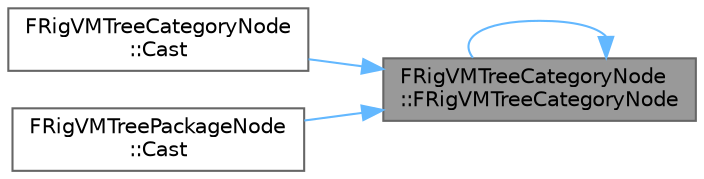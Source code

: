 digraph "FRigVMTreeCategoryNode::FRigVMTreeCategoryNode"
{
 // INTERACTIVE_SVG=YES
 // LATEX_PDF_SIZE
  bgcolor="transparent";
  edge [fontname=Helvetica,fontsize=10,labelfontname=Helvetica,labelfontsize=10];
  node [fontname=Helvetica,fontsize=10,shape=box,height=0.2,width=0.4];
  rankdir="RL";
  Node1 [id="Node000001",label="FRigVMTreeCategoryNode\l::FRigVMTreeCategoryNode",height=0.2,width=0.4,color="gray40", fillcolor="grey60", style="filled", fontcolor="black",tooltip=" "];
  Node1 -> Node1 [id="edge1_Node000001_Node000001",dir="back",color="steelblue1",style="solid",tooltip=" "];
  Node1 -> Node2 [id="edge2_Node000001_Node000002",dir="back",color="steelblue1",style="solid",tooltip=" "];
  Node2 [id="Node000002",label="FRigVMTreeCategoryNode\l::Cast",height=0.2,width=0.4,color="grey40", fillcolor="white", style="filled",URL="$d3/dbc/classFRigVMTreeCategoryNode.html#a292d3a4013e560f8e81c5dea254516f2",tooltip=" "];
  Node1 -> Node3 [id="edge3_Node000001_Node000003",dir="back",color="steelblue1",style="solid",tooltip=" "];
  Node3 [id="Node000003",label="FRigVMTreePackageNode\l::Cast",height=0.2,width=0.4,color="grey40", fillcolor="white", style="filled",URL="$df/d88/classFRigVMTreePackageNode.html#a74d0cf53db7ab958af50698e998d7069",tooltip=" "];
}
